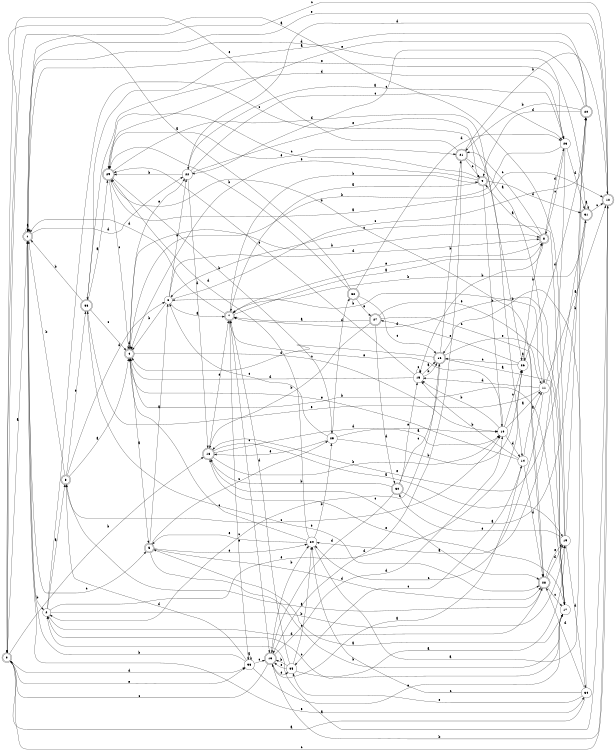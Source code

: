 digraph n30_4 {
__start0 [label="" shape="none"];

rankdir=LR;
size="8,5";

s0 [style="rounded,filled", color="black", fillcolor="white" shape="doublecircle", label="0"];
s1 [style="rounded,filled", color="black", fillcolor="white" shape="doublecircle", label="1"];
s2 [style="filled", color="black", fillcolor="white" shape="circle", label="2"];
s3 [style="rounded,filled", color="black", fillcolor="white" shape="doublecircle", label="3"];
s4 [style="rounded,filled", color="black", fillcolor="white" shape="doublecircle", label="4"];
s5 [style="rounded,filled", color="black", fillcolor="white" shape="doublecircle", label="5"];
s6 [style="filled", color="black", fillcolor="white" shape="circle", label="6"];
s7 [style="rounded,filled", color="black", fillcolor="white" shape="doublecircle", label="7"];
s8 [style="rounded,filled", color="black", fillcolor="white" shape="doublecircle", label="8"];
s9 [style="rounded,filled", color="black", fillcolor="white" shape="doublecircle", label="9"];
s10 [style="filled", color="black", fillcolor="white" shape="circle", label="10"];
s11 [style="filled", color="black", fillcolor="white" shape="circle", label="11"];
s12 [style="rounded,filled", color="black", fillcolor="white" shape="doublecircle", label="12"];
s13 [style="rounded,filled", color="black", fillcolor="white" shape="doublecircle", label="13"];
s14 [style="filled", color="black", fillcolor="white" shape="circle", label="14"];
s15 [style="filled", color="black", fillcolor="white" shape="circle", label="15"];
s16 [style="rounded,filled", color="black", fillcolor="white" shape="doublecircle", label="16"];
s17 [style="filled", color="black", fillcolor="white" shape="circle", label="17"];
s18 [style="rounded,filled", color="black", fillcolor="white" shape="doublecircle", label="18"];
s19 [style="filled", color="black", fillcolor="white" shape="circle", label="19"];
s20 [style="rounded,filled", color="black", fillcolor="white" shape="doublecircle", label="20"];
s21 [style="rounded,filled", color="black", fillcolor="white" shape="doublecircle", label="21"];
s22 [style="filled", color="black", fillcolor="white" shape="circle", label="22"];
s23 [style="filled", color="black", fillcolor="white" shape="circle", label="23"];
s24 [style="filled", color="black", fillcolor="white" shape="circle", label="24"];
s25 [style="filled", color="black", fillcolor="white" shape="circle", label="25"];
s26 [style="filled", color="black", fillcolor="white" shape="circle", label="26"];
s27 [style="rounded,filled", color="black", fillcolor="white" shape="doublecircle", label="27"];
s28 [style="rounded,filled", color="black", fillcolor="white" shape="doublecircle", label="28"];
s29 [style="rounded,filled", color="black", fillcolor="white" shape="doublecircle", label="29"];
s30 [style="rounded,filled", color="black", fillcolor="white" shape="doublecircle", label="30"];
s31 [style="rounded,filled", color="black", fillcolor="white" shape="doublecircle", label="31"];
s32 [style="rounded,filled", color="black", fillcolor="white" shape="doublecircle", label="32"];
s33 [style="rounded,filled", color="black", fillcolor="white" shape="doublecircle", label="33"];
s34 [style="filled", color="black", fillcolor="white" shape="circle", label="34"];
s35 [style="filled", color="black", fillcolor="white" shape="circle", label="35"];
s36 [style="filled", color="black", fillcolor="white" shape="circle", label="36"];
s0 -> s1 [label="a"];
s0 -> s18 [label="b"];
s0 -> s12 [label="c"];
s0 -> s36 [label="d"];
s0 -> s36 [label="e"];
s1 -> s1 [label="a"];
s1 -> s2 [label="b"];
s1 -> s5 [label="c"];
s1 -> s22 [label="d"];
s1 -> s34 [label="e"];
s2 -> s3 [label="a"];
s2 -> s19 [label="b"];
s2 -> s9 [label="c"];
s2 -> s28 [label="d"];
s2 -> s26 [label="e"];
s3 -> s4 [label="a"];
s3 -> s1 [label="b"];
s3 -> s10 [label="c"];
s3 -> s6 [label="d"];
s3 -> s33 [label="e"];
s4 -> s5 [label="a"];
s4 -> s8 [label="b"];
s4 -> s10 [label="c"];
s4 -> s4 [label="d"];
s4 -> s22 [label="e"];
s5 -> s6 [label="a"];
s5 -> s17 [label="b"];
s5 -> s25 [label="c"];
s5 -> s28 [label="d"];
s5 -> s24 [label="e"];
s6 -> s7 [label="a"];
s6 -> s4 [label="b"];
s6 -> s20 [label="c"];
s6 -> s8 [label="d"];
s6 -> s22 [label="e"];
s7 -> s8 [label="a"];
s7 -> s9 [label="b"];
s7 -> s13 [label="c"];
s7 -> s1 [label="d"];
s7 -> s36 [label="e"];
s8 -> s9 [label="a"];
s8 -> s15 [label="b"];
s8 -> s21 [label="c"];
s8 -> s23 [label="d"];
s8 -> s7 [label="e"];
s9 -> s7 [label="a"];
s9 -> s10 [label="b"];
s9 -> s29 [label="c"];
s9 -> s31 [label="d"];
s9 -> s4 [label="e"];
s10 -> s11 [label="a"];
s10 -> s15 [label="b"];
s10 -> s26 [label="c"];
s10 -> s14 [label="d"];
s10 -> s7 [label="e"];
s11 -> s12 [label="a"];
s11 -> s6 [label="b"];
s11 -> s24 [label="c"];
s11 -> s15 [label="d"];
s11 -> s33 [label="e"];
s12 -> s2 [label="a"];
s12 -> s13 [label="b"];
s12 -> s1 [label="c"];
s12 -> s22 [label="d"];
s12 -> s1 [label="e"];
s13 -> s14 [label="a"];
s13 -> s24 [label="b"];
s13 -> s0 [label="c"];
s13 -> s10 [label="d"];
s13 -> s35 [label="e"];
s14 -> s11 [label="a"];
s14 -> s15 [label="b"];
s14 -> s35 [label="c"];
s14 -> s28 [label="d"];
s14 -> s4 [label="e"];
s15 -> s16 [label="a"];
s15 -> s16 [label="b"];
s15 -> s15 [label="c"];
s15 -> s4 [label="d"];
s15 -> s29 [label="e"];
s16 -> s17 [label="a"];
s16 -> s21 [label="b"];
s16 -> s2 [label="c"];
s16 -> s4 [label="d"];
s16 -> s17 [label="e"];
s17 -> s5 [label="a"];
s17 -> s4 [label="b"];
s17 -> s2 [label="c"];
s17 -> s7 [label="d"];
s17 -> s18 [label="e"];
s18 -> s19 [label="a"];
s18 -> s10 [label="b"];
s18 -> s28 [label="c"];
s18 -> s10 [label="d"];
s18 -> s7 [label="e"];
s19 -> s0 [label="a"];
s19 -> s20 [label="b"];
s19 -> s6 [label="c"];
s19 -> s34 [label="d"];
s19 -> s30 [label="e"];
s20 -> s1 [label="a"];
s20 -> s21 [label="b"];
s20 -> s22 [label="c"];
s20 -> s9 [label="d"];
s20 -> s29 [label="e"];
s21 -> s11 [label="a"];
s21 -> s12 [label="b"];
s21 -> s9 [label="c"];
s21 -> s13 [label="d"];
s21 -> s0 [label="e"];
s22 -> s23 [label="a"];
s22 -> s29 [label="b"];
s22 -> s23 [label="c"];
s22 -> s18 [label="d"];
s22 -> s26 [label="e"];
s23 -> s24 [label="a"];
s23 -> s4 [label="b"];
s23 -> s8 [label="c"];
s23 -> s31 [label="d"];
s23 -> s33 [label="e"];
s24 -> s20 [label="a"];
s24 -> s25 [label="b"];
s24 -> s4 [label="c"];
s24 -> s29 [label="d"];
s24 -> s5 [label="e"];
s25 -> s10 [label="a"];
s25 -> s26 [label="b"];
s25 -> s6 [label="c"];
s25 -> s32 [label="d"];
s25 -> s18 [label="e"];
s26 -> s26 [label="a"];
s26 -> s8 [label="b"];
s26 -> s16 [label="c"];
s26 -> s20 [label="d"];
s26 -> s27 [label="e"];
s27 -> s7 [label="a"];
s27 -> s18 [label="b"];
s27 -> s28 [label="c"];
s27 -> s30 [label="d"];
s27 -> s11 [label="e"];
s28 -> s3 [label="a"];
s28 -> s29 [label="b"];
s28 -> s17 [label="c"];
s28 -> s19 [label="d"];
s28 -> s19 [label="e"];
s29 -> s12 [label="a"];
s29 -> s25 [label="b"];
s29 -> s4 [label="c"];
s29 -> s14 [label="d"];
s29 -> s21 [label="e"];
s30 -> s31 [label="a"];
s30 -> s18 [label="b"];
s30 -> s16 [label="c"];
s30 -> s13 [label="d"];
s30 -> s15 [label="e"];
s31 -> s31 [label="a"];
s31 -> s7 [label="b"];
s31 -> s12 [label="c"];
s31 -> s1 [label="d"];
s31 -> s18 [label="e"];
s32 -> s0 [label="a"];
s32 -> s29 [label="b"];
s32 -> s16 [label="c"];
s32 -> s23 [label="d"];
s32 -> s27 [label="e"];
s33 -> s29 [label="a"];
s33 -> s1 [label="b"];
s33 -> s4 [label="c"];
s33 -> s23 [label="d"];
s33 -> s28 [label="e"];
s34 -> s0 [label="a"];
s34 -> s16 [label="b"];
s34 -> s24 [label="c"];
s34 -> s28 [label="d"];
s34 -> s35 [label="e"];
s35 -> s19 [label="a"];
s35 -> s13 [label="b"];
s35 -> s24 [label="c"];
s35 -> s7 [label="d"];
s35 -> s13 [label="e"];
s36 -> s36 [label="a"];
s36 -> s1 [label="b"];
s36 -> s13 [label="c"];
s36 -> s3 [label="d"];
s36 -> s17 [label="e"];

}